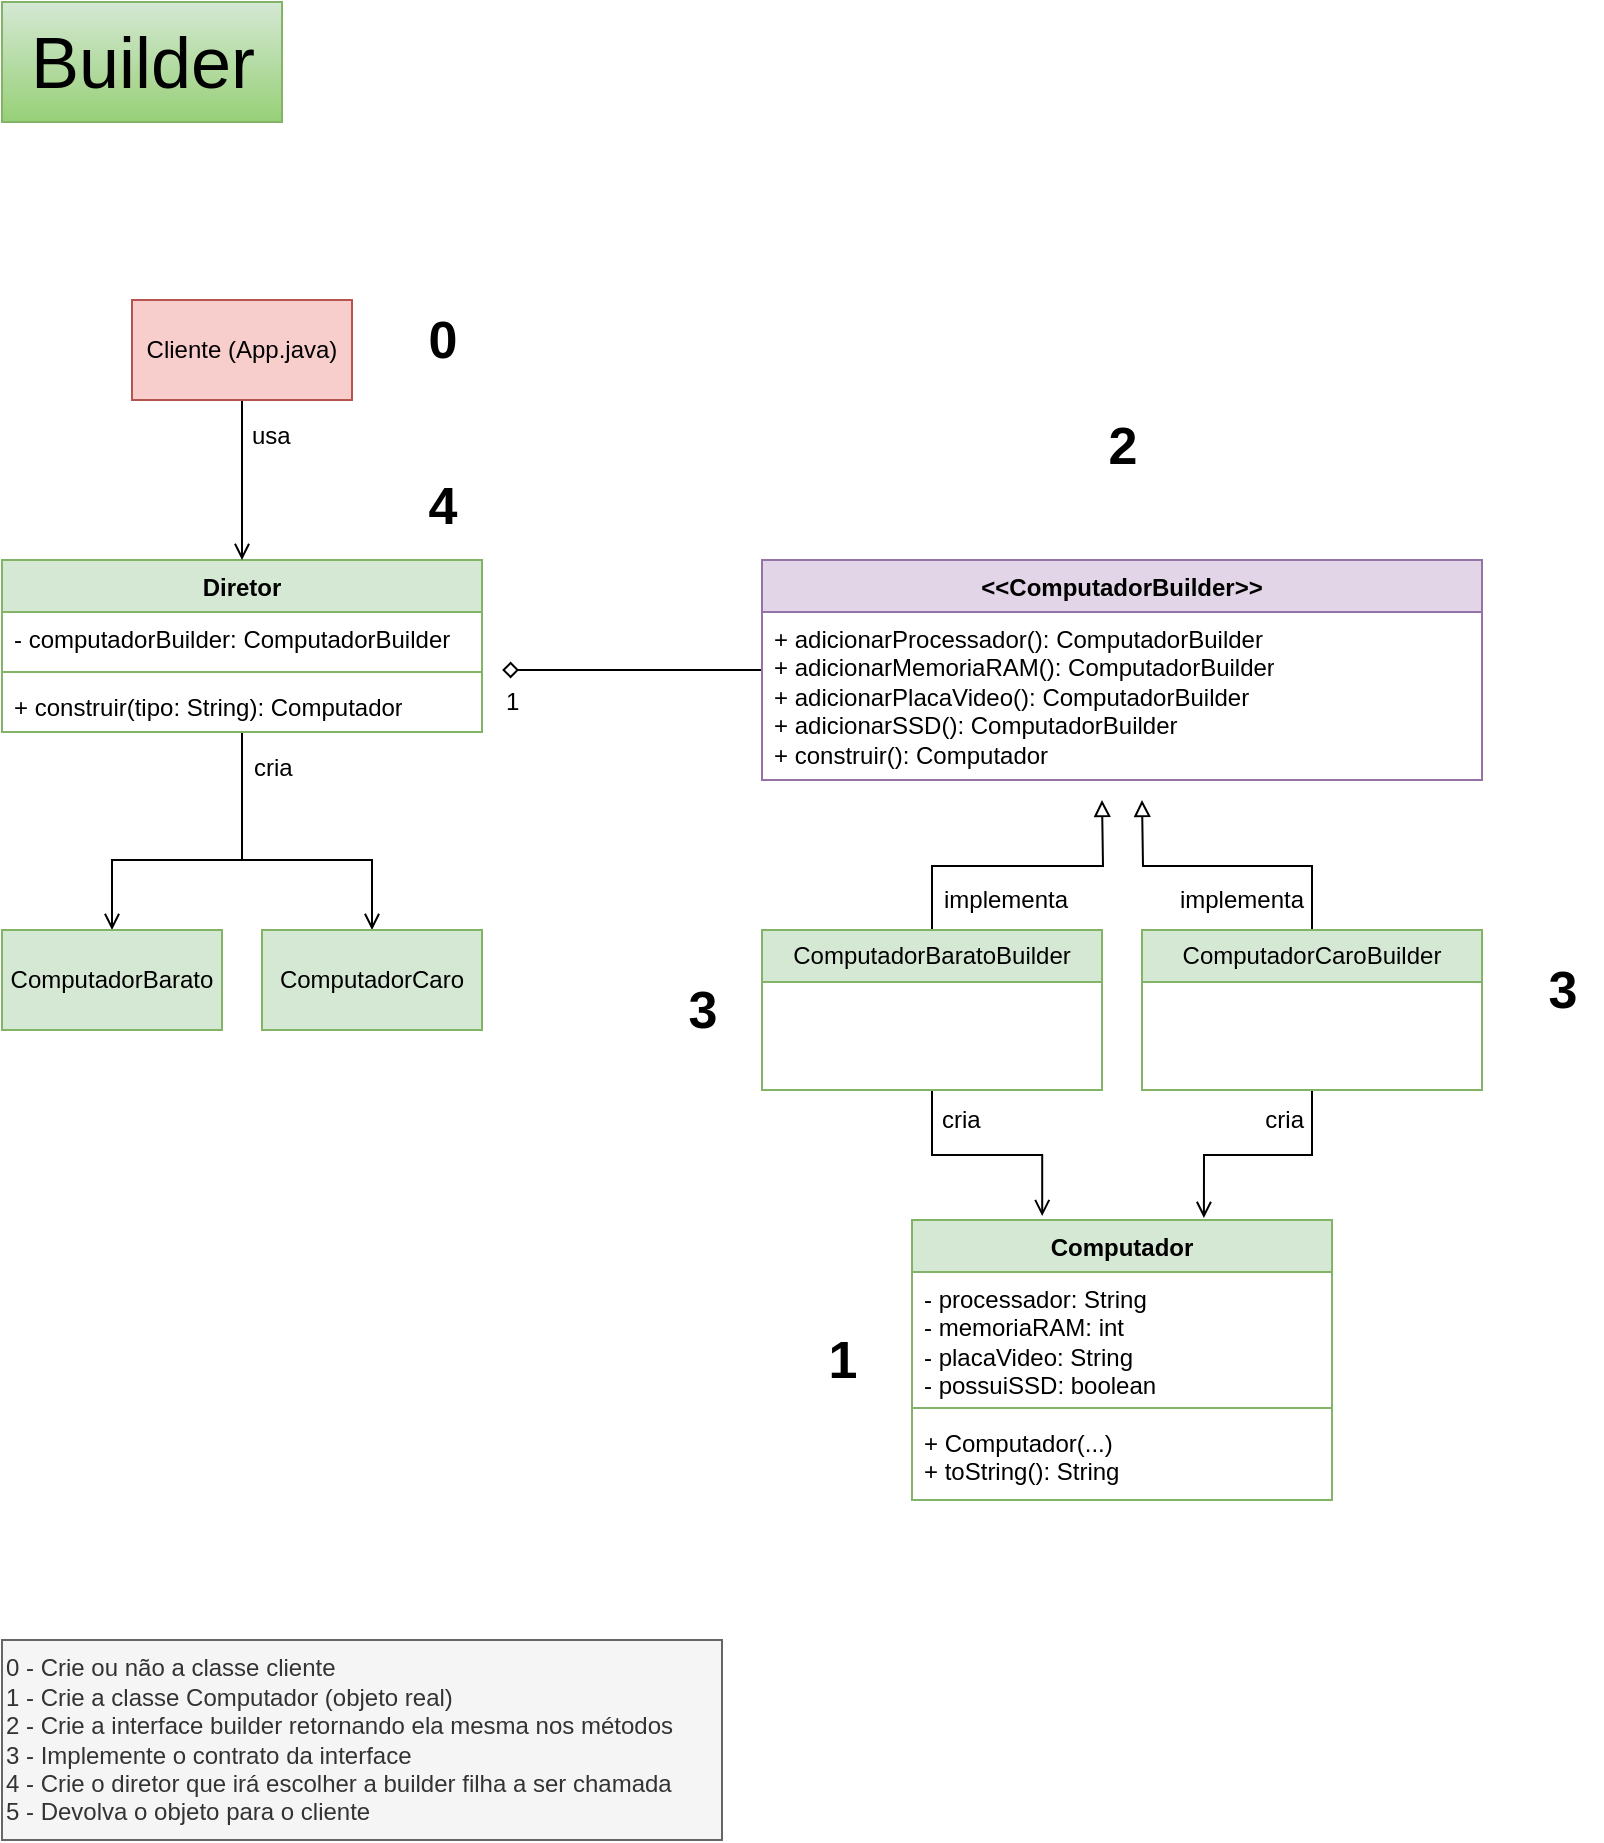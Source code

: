 <mxfile version="21.2.8" type="device">
  <diagram name="Página-1" id="8A34iGCpDNREY9lOanAp">
    <mxGraphModel dx="880" dy="532" grid="1" gridSize="10" guides="1" tooltips="1" connect="1" arrows="1" fold="1" page="1" pageScale="1" pageWidth="827" pageHeight="1169" math="0" shadow="0">
      <root>
        <mxCell id="0" />
        <mxCell id="1" parent="0" />
        <mxCell id="DObmzOYxZY19moNvqjmo-93" value="&lt;font style=&quot;font-size: 36px;&quot;&gt;Builder&lt;/font&gt;" style="text;html=1;align=center;verticalAlign=middle;resizable=0;points=[];autosize=1;fillColor=#d5e8d4;strokeColor=#82b366;gradientColor=#97d077;" parent="1" vertex="1">
          <mxGeometry x="21" y="41" width="140" height="60" as="geometry" />
        </mxCell>
        <mxCell id="M24pH_ll4OMHudENegkw-1" value="Computador" style="swimlane;fontStyle=1;align=center;verticalAlign=top;childLayout=stackLayout;horizontal=1;startSize=26;horizontalStack=0;resizeParent=1;resizeParentMax=0;resizeLast=0;collapsible=1;marginBottom=0;whiteSpace=wrap;html=1;fillColor=#d5e8d4;strokeColor=#82b366;" parent="1" vertex="1">
          <mxGeometry x="476" y="650" width="210" height="140" as="geometry" />
        </mxCell>
        <mxCell id="M24pH_ll4OMHudENegkw-2" value="&lt;div&gt;- processador: String&lt;/div&gt;&lt;div&gt;- memoriaRAM: int&lt;/div&gt;&lt;div&gt;- placaVideo: String&lt;/div&gt;&lt;div&gt;- possuiSSD: boolean&lt;/div&gt;" style="text;strokeColor=none;fillColor=none;align=left;verticalAlign=top;spacingLeft=4;spacingRight=4;overflow=hidden;rotatable=0;points=[[0,0.5],[1,0.5]];portConstraint=eastwest;whiteSpace=wrap;html=1;" parent="M24pH_ll4OMHudENegkw-1" vertex="1">
          <mxGeometry y="26" width="210" height="64" as="geometry" />
        </mxCell>
        <mxCell id="M24pH_ll4OMHudENegkw-3" value="" style="line;strokeWidth=1;fillColor=none;align=left;verticalAlign=middle;spacingTop=-1;spacingLeft=3;spacingRight=3;rotatable=0;labelPosition=right;points=[];portConstraint=eastwest;strokeColor=inherit;" parent="M24pH_ll4OMHudENegkw-1" vertex="1">
          <mxGeometry y="90" width="210" height="8" as="geometry" />
        </mxCell>
        <mxCell id="M24pH_ll4OMHudENegkw-4" value="&lt;div&gt;+ Computador(...)&lt;/div&gt;&lt;div&gt;+ toString(): String&lt;/div&gt;" style="text;strokeColor=none;fillColor=none;align=left;verticalAlign=top;spacingLeft=4;spacingRight=4;overflow=hidden;rotatable=0;points=[[0,0.5],[1,0.5]];portConstraint=eastwest;whiteSpace=wrap;html=1;" parent="M24pH_ll4OMHudENegkw-1" vertex="1">
          <mxGeometry y="98" width="210" height="42" as="geometry" />
        </mxCell>
        <mxCell id="M24pH_ll4OMHudENegkw-15" style="edgeStyle=orthogonalEdgeStyle;rounded=0;orthogonalLoop=1;jettySize=auto;html=1;entryX=1.042;entryY=1.115;entryDx=0;entryDy=0;entryPerimeter=0;endArrow=diamond;endFill=0;startArrow=none;startFill=0;" parent="1" source="M24pH_ll4OMHudENegkw-6" target="M24pH_ll4OMHudENegkw-12" edge="1">
          <mxGeometry relative="1" as="geometry" />
        </mxCell>
        <mxCell id="M24pH_ll4OMHudENegkw-6" value="&amp;lt;&amp;lt;ComputadorBuilder&amp;gt;&amp;gt;" style="swimlane;fontStyle=1;align=center;verticalAlign=top;childLayout=stackLayout;horizontal=1;startSize=26;horizontalStack=0;resizeParent=1;resizeParentMax=0;resizeLast=0;collapsible=1;marginBottom=0;whiteSpace=wrap;html=1;fillColor=#e1d5e7;strokeColor=#9673a6;" parent="1" vertex="1">
          <mxGeometry x="401" y="320" width="360" height="110" as="geometry" />
        </mxCell>
        <mxCell id="M24pH_ll4OMHudENegkw-9" value="&lt;div&gt;+ adicionarProcessador(): ComputadorBuilder&lt;/div&gt;&lt;div&gt;+ adicionarMemoriaRAM(): ComputadorBuilder&lt;/div&gt;&lt;div&gt;+ adicionarPlacaVideo(): ComputadorBuilder&lt;/div&gt;&lt;div&gt;+ adicionarSSD(): ComputadorBuilder&lt;/div&gt;&lt;div&gt;+ construir(): Computador&lt;/div&gt;" style="text;strokeColor=none;fillColor=none;align=left;verticalAlign=top;spacingLeft=4;spacingRight=4;overflow=hidden;rotatable=0;points=[[0,0.5],[1,0.5]];portConstraint=eastwest;whiteSpace=wrap;html=1;" parent="M24pH_ll4OMHudENegkw-6" vertex="1">
          <mxGeometry y="26" width="360" height="84" as="geometry" />
        </mxCell>
        <mxCell id="M24pH_ll4OMHudENegkw-38" style="edgeStyle=orthogonalEdgeStyle;rounded=0;orthogonalLoop=1;jettySize=auto;html=1;entryX=0.5;entryY=0;entryDx=0;entryDy=0;endArrow=open;endFill=0;" parent="1" source="M24pH_ll4OMHudENegkw-11" target="M24pH_ll4OMHudENegkw-34" edge="1">
          <mxGeometry relative="1" as="geometry">
            <Array as="points">
              <mxPoint x="141" y="470" />
              <mxPoint x="76" y="470" />
            </Array>
          </mxGeometry>
        </mxCell>
        <mxCell id="M24pH_ll4OMHudENegkw-39" style="edgeStyle=orthogonalEdgeStyle;rounded=0;orthogonalLoop=1;jettySize=auto;html=1;entryX=0.5;entryY=0;entryDx=0;entryDy=0;endArrow=open;endFill=0;" parent="1" source="M24pH_ll4OMHudENegkw-11" target="M24pH_ll4OMHudENegkw-36" edge="1">
          <mxGeometry relative="1" as="geometry">
            <Array as="points">
              <mxPoint x="141" y="470" />
              <mxPoint x="206" y="470" />
            </Array>
          </mxGeometry>
        </mxCell>
        <mxCell id="M24pH_ll4OMHudENegkw-11" value="Diretor" style="swimlane;fontStyle=1;align=center;verticalAlign=top;childLayout=stackLayout;horizontal=1;startSize=26;horizontalStack=0;resizeParent=1;resizeParentMax=0;resizeLast=0;collapsible=1;marginBottom=0;whiteSpace=wrap;html=1;fillColor=#d5e8d4;strokeColor=#82b366;" parent="1" vertex="1">
          <mxGeometry x="21" y="320" width="240" height="86" as="geometry" />
        </mxCell>
        <mxCell id="M24pH_ll4OMHudENegkw-12" value="- computadorBuilder: ComputadorBuilder" style="text;strokeColor=none;fillColor=none;align=left;verticalAlign=top;spacingLeft=4;spacingRight=4;overflow=hidden;rotatable=0;points=[[0,0.5],[1,0.5]];portConstraint=eastwest;whiteSpace=wrap;html=1;" parent="M24pH_ll4OMHudENegkw-11" vertex="1">
          <mxGeometry y="26" width="240" height="26" as="geometry" />
        </mxCell>
        <mxCell id="M24pH_ll4OMHudENegkw-13" value="" style="line;strokeWidth=1;fillColor=none;align=left;verticalAlign=middle;spacingTop=-1;spacingLeft=3;spacingRight=3;rotatable=0;labelPosition=right;points=[];portConstraint=eastwest;strokeColor=inherit;" parent="M24pH_ll4OMHudENegkw-11" vertex="1">
          <mxGeometry y="52" width="240" height="8" as="geometry" />
        </mxCell>
        <mxCell id="M24pH_ll4OMHudENegkw-14" value="+ construir(tipo: String): Computador" style="text;strokeColor=none;fillColor=none;align=left;verticalAlign=top;spacingLeft=4;spacingRight=4;overflow=hidden;rotatable=0;points=[[0,0.5],[1,0.5]];portConstraint=eastwest;whiteSpace=wrap;html=1;" parent="M24pH_ll4OMHudENegkw-11" vertex="1">
          <mxGeometry y="60" width="240" height="26" as="geometry" />
        </mxCell>
        <mxCell id="M24pH_ll4OMHudENegkw-16" value="1" style="text;html=1;align=left;verticalAlign=middle;resizable=0;points=[];autosize=1;strokeColor=none;fillColor=none;" parent="1" vertex="1">
          <mxGeometry x="271" y="376" width="30" height="30" as="geometry" />
        </mxCell>
        <mxCell id="M24pH_ll4OMHudENegkw-24" style="edgeStyle=orthogonalEdgeStyle;rounded=0;orthogonalLoop=1;jettySize=auto;html=1;entryX=0.5;entryY=0;entryDx=0;entryDy=0;endArrow=open;endFill=0;" parent="1" source="M24pH_ll4OMHudENegkw-23" target="M24pH_ll4OMHudENegkw-11" edge="1">
          <mxGeometry relative="1" as="geometry" />
        </mxCell>
        <mxCell id="M24pH_ll4OMHudENegkw-23" value="Cliente (App.java)" style="html=1;whiteSpace=wrap;fillColor=#f8cecc;strokeColor=#b85450;" parent="1" vertex="1">
          <mxGeometry x="86" y="190" width="110" height="50" as="geometry" />
        </mxCell>
        <mxCell id="M24pH_ll4OMHudENegkw-31" style="edgeStyle=orthogonalEdgeStyle;rounded=0;orthogonalLoop=1;jettySize=auto;html=1;endArrow=block;endFill=0;" parent="1" source="M24pH_ll4OMHudENegkw-25" edge="1">
          <mxGeometry relative="1" as="geometry">
            <mxPoint x="571" y="440" as="targetPoint" />
          </mxGeometry>
        </mxCell>
        <mxCell id="M24pH_ll4OMHudENegkw-45" style="edgeStyle=orthogonalEdgeStyle;rounded=0;orthogonalLoop=1;jettySize=auto;html=1;entryX=0.31;entryY=-0.014;entryDx=0;entryDy=0;entryPerimeter=0;endArrow=open;endFill=0;" parent="1" source="M24pH_ll4OMHudENegkw-25" target="M24pH_ll4OMHudENegkw-1" edge="1">
          <mxGeometry relative="1" as="geometry" />
        </mxCell>
        <mxCell id="M24pH_ll4OMHudENegkw-25" value="ComputadorBaratoBuilder" style="swimlane;fontStyle=0;childLayout=stackLayout;horizontal=1;startSize=26;fillColor=#d5e8d4;horizontalStack=0;resizeParent=1;resizeParentMax=0;resizeLast=0;collapsible=1;marginBottom=0;whiteSpace=wrap;html=1;strokeColor=#82b366;" parent="1" vertex="1">
          <mxGeometry x="401" y="505" width="170" height="80" as="geometry" />
        </mxCell>
        <mxCell id="M24pH_ll4OMHudENegkw-32" style="edgeStyle=orthogonalEdgeStyle;rounded=0;orthogonalLoop=1;jettySize=auto;html=1;endArrow=block;endFill=0;" parent="1" source="M24pH_ll4OMHudENegkw-29" edge="1">
          <mxGeometry relative="1" as="geometry">
            <mxPoint x="591" y="440" as="targetPoint" />
          </mxGeometry>
        </mxCell>
        <mxCell id="M24pH_ll4OMHudENegkw-46" style="edgeStyle=orthogonalEdgeStyle;rounded=0;orthogonalLoop=1;jettySize=auto;html=1;entryX=0.695;entryY=-0.007;entryDx=0;entryDy=0;entryPerimeter=0;endArrow=open;endFill=0;" parent="1" source="M24pH_ll4OMHudENegkw-29" target="M24pH_ll4OMHudENegkw-1" edge="1">
          <mxGeometry relative="1" as="geometry" />
        </mxCell>
        <mxCell id="M24pH_ll4OMHudENegkw-29" value="ComputadorCaroBuilder" style="swimlane;fontStyle=0;childLayout=stackLayout;horizontal=1;startSize=26;fillColor=#d5e8d4;horizontalStack=0;resizeParent=1;resizeParentMax=0;resizeLast=0;collapsible=1;marginBottom=0;whiteSpace=wrap;html=1;strokeColor=#82b366;" parent="1" vertex="1">
          <mxGeometry x="591" y="505" width="170" height="80" as="geometry" />
        </mxCell>
        <mxCell id="M24pH_ll4OMHudENegkw-34" value="ComputadorBarato" style="html=1;whiteSpace=wrap;fillColor=#d5e8d4;strokeColor=#82b366;" parent="1" vertex="1">
          <mxGeometry x="21" y="505" width="110" height="50" as="geometry" />
        </mxCell>
        <mxCell id="M24pH_ll4OMHudENegkw-36" value="ComputadorCaro" style="html=1;whiteSpace=wrap;fillColor=#d5e8d4;strokeColor=#82b366;" parent="1" vertex="1">
          <mxGeometry x="151" y="505" width="110" height="50" as="geometry" />
        </mxCell>
        <mxCell id="M24pH_ll4OMHudENegkw-40" value="cria" style="text;html=1;align=left;verticalAlign=middle;resizable=0;points=[];autosize=1;strokeColor=none;fillColor=none;" parent="1" vertex="1">
          <mxGeometry x="145" y="409" width="40" height="30" as="geometry" />
        </mxCell>
        <mxCell id="M24pH_ll4OMHudENegkw-41" value="implementa" style="text;html=1;align=right;verticalAlign=middle;resizable=0;points=[];autosize=1;strokeColor=none;fillColor=none;" parent="1" vertex="1">
          <mxGeometry x="583" y="475" width="90" height="30" as="geometry" />
        </mxCell>
        <mxCell id="M24pH_ll4OMHudENegkw-42" value="usa" style="text;html=1;align=left;verticalAlign=middle;resizable=0;points=[];autosize=1;strokeColor=none;fillColor=none;" parent="1" vertex="1">
          <mxGeometry x="144" y="243" width="40" height="30" as="geometry" />
        </mxCell>
        <mxCell id="M24pH_ll4OMHudENegkw-47" value="cria" style="text;html=1;align=left;verticalAlign=middle;resizable=0;points=[];autosize=1;strokeColor=none;fillColor=none;" parent="1" vertex="1">
          <mxGeometry x="489" y="585" width="40" height="30" as="geometry" />
        </mxCell>
        <mxCell id="M24pH_ll4OMHudENegkw-48" value="cria" style="text;html=1;align=right;verticalAlign=middle;resizable=0;points=[];autosize=1;strokeColor=none;fillColor=none;" parent="1" vertex="1">
          <mxGeometry x="633" y="585" width="40" height="30" as="geometry" />
        </mxCell>
        <mxCell id="M24pH_ll4OMHudENegkw-49" value="implementa" style="text;html=1;align=left;verticalAlign=middle;resizable=0;points=[];autosize=1;strokeColor=none;fillColor=none;" parent="1" vertex="1">
          <mxGeometry x="490" y="475" width="90" height="30" as="geometry" />
        </mxCell>
        <mxCell id="M24pH_ll4OMHudENegkw-50" value="&lt;b&gt;&lt;font style=&quot;font-size: 26px;&quot;&gt;2&lt;/font&gt;&lt;/b&gt;" style="text;html=1;align=center;verticalAlign=middle;resizable=0;points=[];autosize=1;strokeColor=none;fillColor=none;" parent="1" vertex="1">
          <mxGeometry x="561" y="243" width="40" height="40" as="geometry" />
        </mxCell>
        <mxCell id="M24pH_ll4OMHudENegkw-51" value="&lt;b&gt;&lt;font style=&quot;font-size: 26px;&quot;&gt;1&lt;/font&gt;&lt;/b&gt;" style="text;html=1;align=center;verticalAlign=middle;resizable=0;points=[];autosize=1;strokeColor=none;fillColor=none;" parent="1" vertex="1">
          <mxGeometry x="421" y="700" width="40" height="40" as="geometry" />
        </mxCell>
        <mxCell id="M24pH_ll4OMHudENegkw-52" value="&lt;b&gt;&lt;font style=&quot;font-size: 26px;&quot;&gt;3&lt;/font&gt;&lt;/b&gt;" style="text;html=1;align=center;verticalAlign=middle;resizable=0;points=[];autosize=1;strokeColor=none;fillColor=none;" parent="1" vertex="1">
          <mxGeometry x="351" y="525" width="40" height="40" as="geometry" />
        </mxCell>
        <mxCell id="M24pH_ll4OMHudENegkw-54" value="&lt;b&gt;&lt;font style=&quot;font-size: 26px;&quot;&gt;3&lt;/font&gt;&lt;/b&gt;" style="text;html=1;align=center;verticalAlign=middle;resizable=0;points=[];autosize=1;strokeColor=none;fillColor=none;" parent="1" vertex="1">
          <mxGeometry x="781" y="515" width="40" height="40" as="geometry" />
        </mxCell>
        <mxCell id="M24pH_ll4OMHudENegkw-55" value="&lt;b&gt;&lt;font style=&quot;font-size: 26px;&quot;&gt;4&lt;/font&gt;&lt;/b&gt;" style="text;html=1;align=center;verticalAlign=middle;resizable=0;points=[];autosize=1;strokeColor=none;fillColor=none;" parent="1" vertex="1">
          <mxGeometry x="221" y="273" width="40" height="40" as="geometry" />
        </mxCell>
        <mxCell id="M24pH_ll4OMHudENegkw-56" value="&lt;b&gt;&lt;font style=&quot;font-size: 26px;&quot;&gt;0&lt;/font&gt;&lt;/b&gt;" style="text;html=1;align=center;verticalAlign=middle;resizable=0;points=[];autosize=1;strokeColor=none;fillColor=none;" parent="1" vertex="1">
          <mxGeometry x="221" y="190" width="40" height="40" as="geometry" />
        </mxCell>
        <mxCell id="M24pH_ll4OMHudENegkw-57" value="&lt;div&gt;0 - Crie ou não a classe cliente&lt;/div&gt;&lt;div&gt;1 - Crie a classe Computador (objeto real)&lt;/div&gt;&lt;div&gt;2 - Crie a interface builder retornando ela mesma nos métodos&lt;/div&gt;&lt;div&gt;3 - Implemente o contrato da interface&lt;/div&gt;&lt;div&gt;4 - Crie o diretor que irá escolher a builder filha a ser chamada&lt;/div&gt;&lt;div&gt;5 - Devolva o objeto para o cliente&lt;/div&gt;" style="text;html=1;align=left;verticalAlign=middle;resizable=0;points=[];autosize=1;strokeColor=#666666;fillColor=#f5f5f5;fontColor=#333333;" parent="1" vertex="1">
          <mxGeometry x="21" y="860" width="360" height="100" as="geometry" />
        </mxCell>
      </root>
    </mxGraphModel>
  </diagram>
</mxfile>
